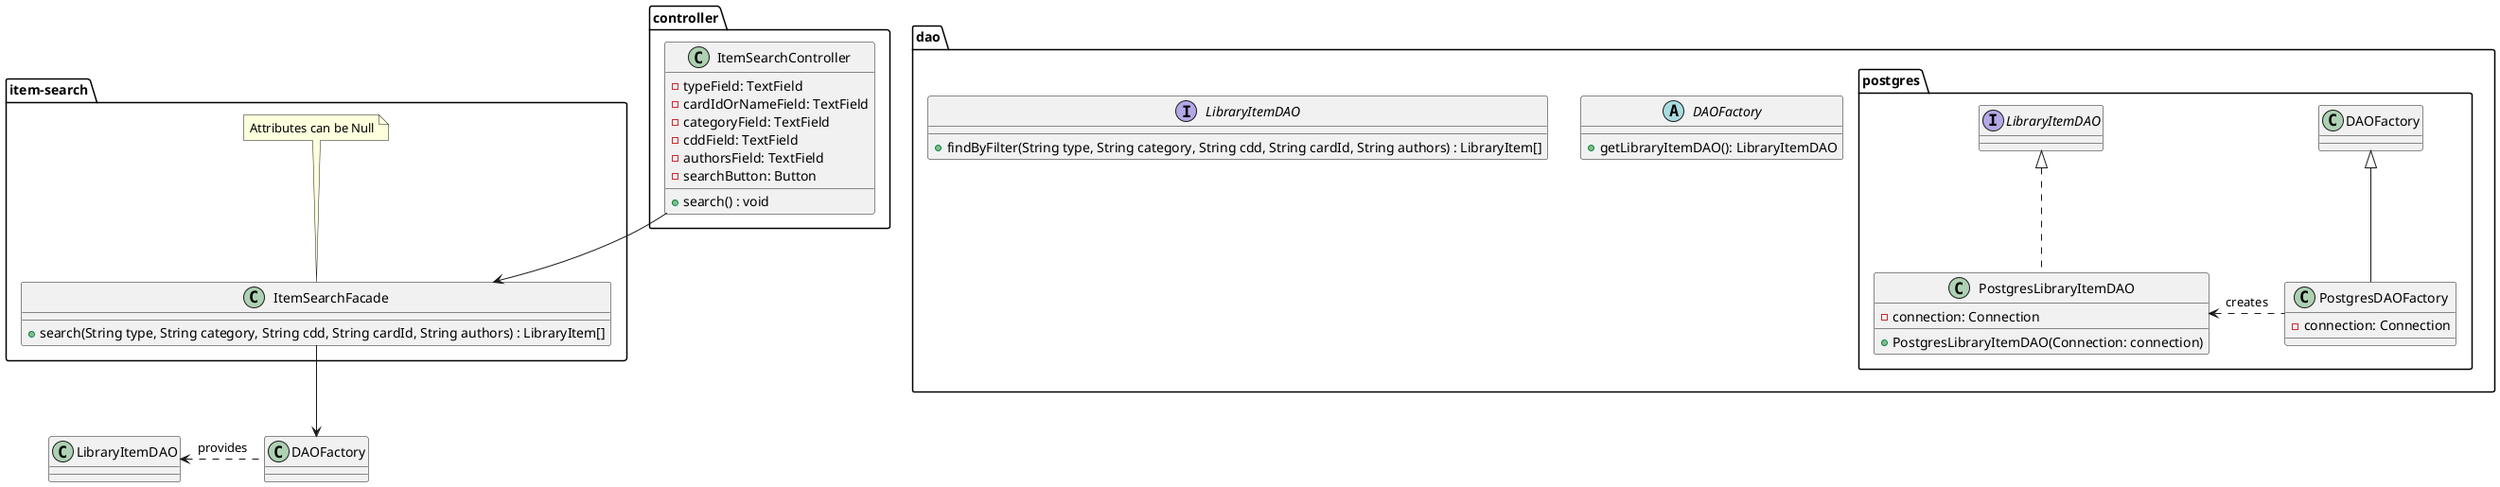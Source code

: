 @startuml
package controller {

  class ItemSearchController {
    -typeField: TextField
    -cardIdOrNameField: TextField
    -categoryField: TextField
    -cddField: TextField
    -authorsField: TextField
    -searchButton: Button
    +search() : void
  }
}

package item-search {

  class ItemSearchFacade {
    +search(String type, String category, String cdd, String cardId, String authors) : LibraryItem[]
  }
  note top of ItemSearchFacade
   Attributes can be Null
  end note

}

package dao {

  abstract class DAOFactory {
    +getLibraryItemDAO(): LibraryItemDAO
  }

  interface LibraryItemDAO {
    +findByFilter(String type, String category, String cdd, String cardId, String authors) : LibraryItem[]
  }

  package postgres {

    class PostgresLibraryItemDAO implements LibraryItemDAO {
      -connection: Connection
      +PostgresLibraryItemDAO(Connection: connection)
    }

    class PostgresDAOFactory extends DAOFactory {
      -connection: Connection
    }
  }

}

PostgresDAOFactory .left> PostgresLibraryItemDAO : "creates"
DAOFactory .left> LibraryItemDAO : "provides"
ItemSearchFacade -down-> DAOFactory
ItemSearchController -down-> ItemSearchFacade
@enduml